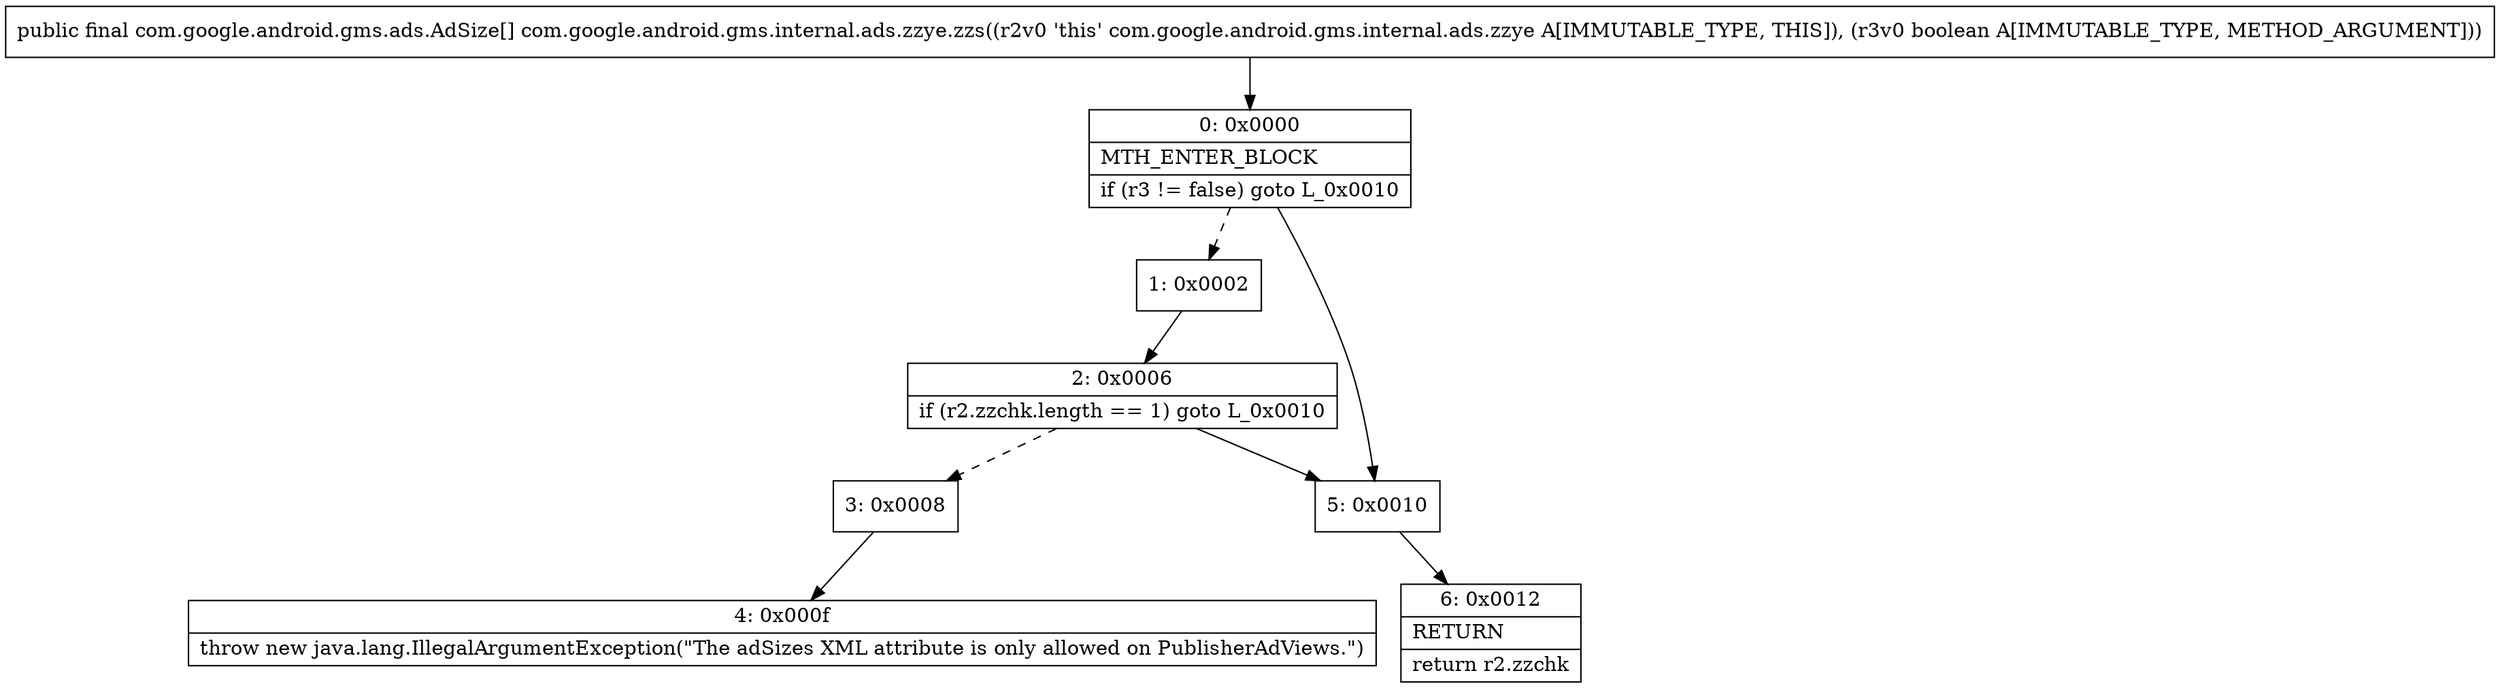 digraph "CFG forcom.google.android.gms.internal.ads.zzye.zzs(Z)[Lcom\/google\/android\/gms\/ads\/AdSize;" {
Node_0 [shape=record,label="{0\:\ 0x0000|MTH_ENTER_BLOCK\l|if (r3 != false) goto L_0x0010\l}"];
Node_1 [shape=record,label="{1\:\ 0x0002}"];
Node_2 [shape=record,label="{2\:\ 0x0006|if (r2.zzchk.length == 1) goto L_0x0010\l}"];
Node_3 [shape=record,label="{3\:\ 0x0008}"];
Node_4 [shape=record,label="{4\:\ 0x000f|throw new java.lang.IllegalArgumentException(\"The adSizes XML attribute is only allowed on PublisherAdViews.\")\l}"];
Node_5 [shape=record,label="{5\:\ 0x0010}"];
Node_6 [shape=record,label="{6\:\ 0x0012|RETURN\l|return r2.zzchk\l}"];
MethodNode[shape=record,label="{public final com.google.android.gms.ads.AdSize[] com.google.android.gms.internal.ads.zzye.zzs((r2v0 'this' com.google.android.gms.internal.ads.zzye A[IMMUTABLE_TYPE, THIS]), (r3v0 boolean A[IMMUTABLE_TYPE, METHOD_ARGUMENT])) }"];
MethodNode -> Node_0;
Node_0 -> Node_1[style=dashed];
Node_0 -> Node_5;
Node_1 -> Node_2;
Node_2 -> Node_3[style=dashed];
Node_2 -> Node_5;
Node_3 -> Node_4;
Node_5 -> Node_6;
}

